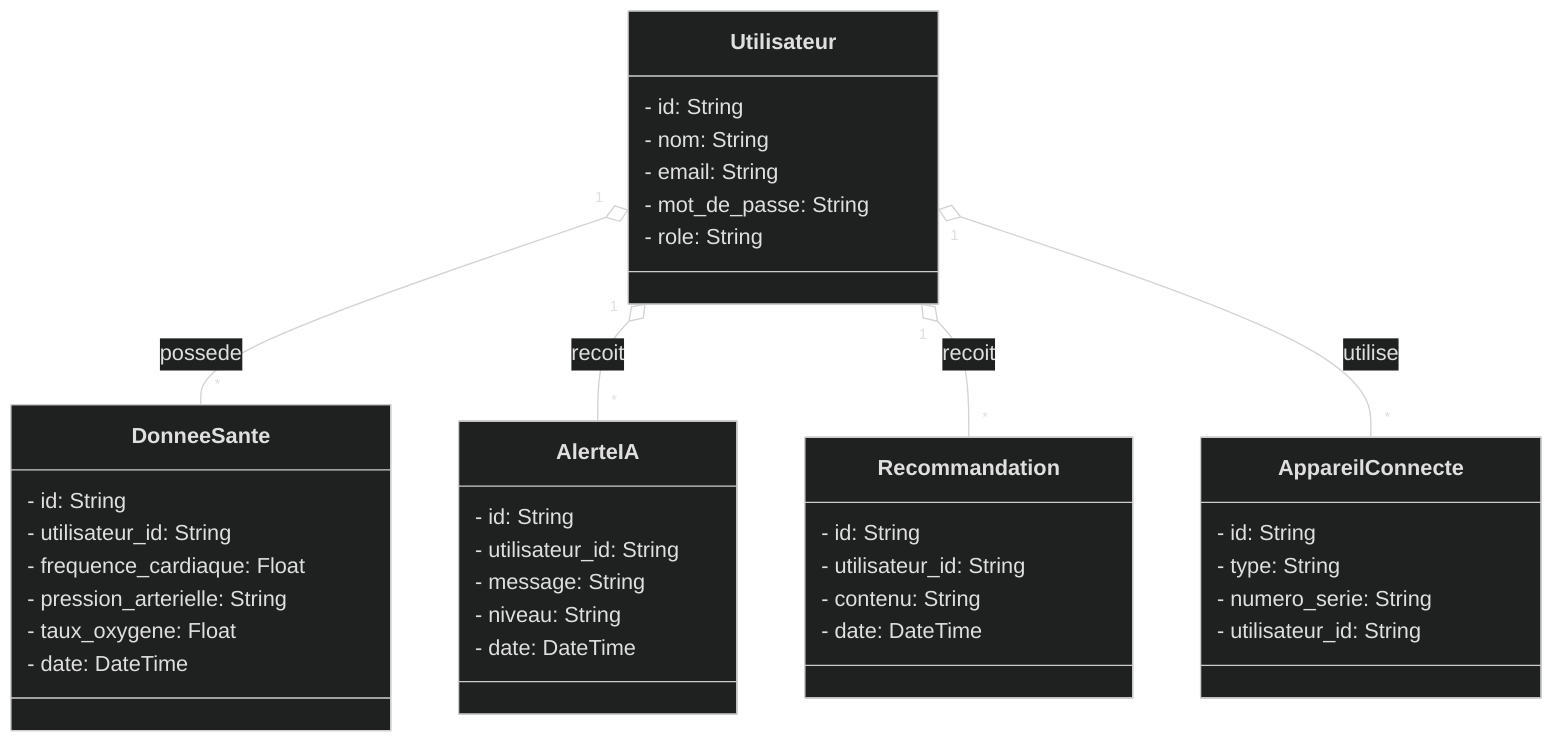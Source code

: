 %% Diagramme de Classes - Plateforme de Surveillance de Santé Assistée par IA
%%{init: {'theme':'dark','themeVariables':{ 'primaryColor':'#4F46E5','classTextColor':'#FFFFFF','edgeLabelBackground':'#4F46E5'}}}%%
classDiagram
  %% [1]
  class Utilisateur {
    - id: String
    - nom: String
    - email: String
    - mot_de_passe: String
    - role: String
  }
  %% [2]
  class DonneeSante {
    - id: String
    - utilisateur_id: String
    - frequence_cardiaque: Float
    - pression_arterielle: String
    - taux_oxygene: Float
    - date: DateTime
  }
  %% [3]
  class AlerteIA {
    - id: String
    - utilisateur_id: String
    - message: String
    - niveau: String
    - date: DateTime
  }
  %% [4]
  class Recommandation {
    - id: String
    - utilisateur_id: String
    - contenu: String
    - date: DateTime
  }
  %% [5]
  class AppareilConnecte {
    - id: String
    - type: String
    - numero_serie: String
    - utilisateur_id: String
  }
  %% [6]
  Utilisateur "1" o-- "*" DonneeSante : possede
  %% [7]
  Utilisateur "1" o-- "*" AlerteIA : recoit
  %% [8]
  Utilisateur "1" o-- "*" Recommandation : recoit
  %% [9]
  Utilisateur "1" o-- "*" AppareilConnecte : utilise